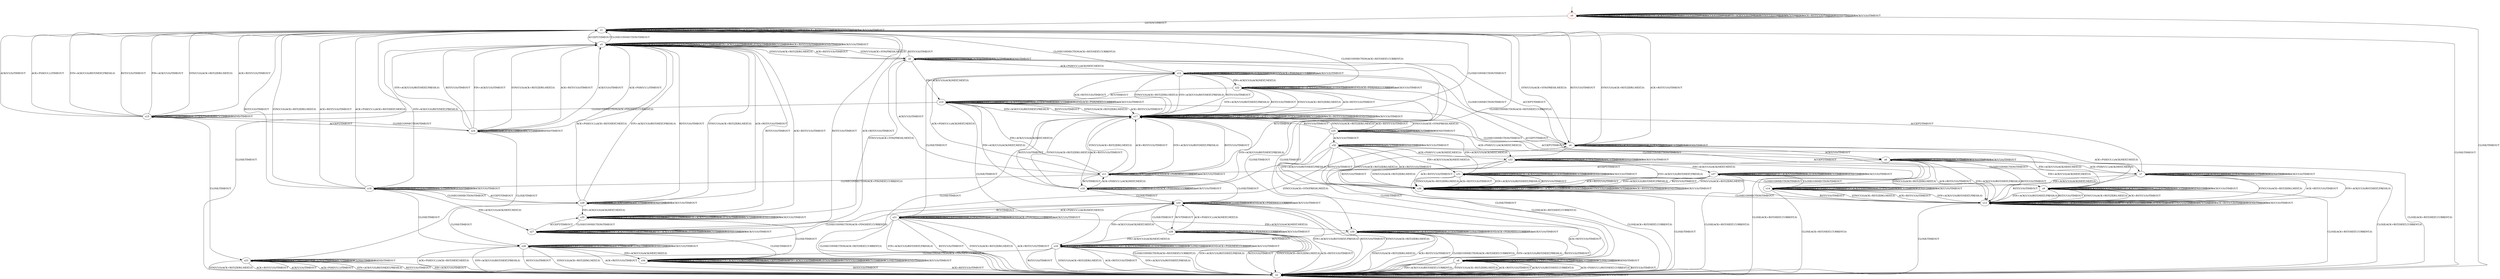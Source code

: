 digraph G {
__start0 [label="" shape="none"];
__start0 -> s0;
s0 [color="red"]
s1
s2
s3
s4
s5
s6
s7
s8
s9
s10
s11
s12
s13
s14
s15
s16
s17
s18
s19
s20
s21
s22
s23
s24
s25
s26
s27
s28
s29
s30
s31
s32
s33
s34
s35
s36
s37
s0 [label="s0"];
s0 -> s0[label="CLOSECONNECTION/TIMEOUT"]
s0 -> s0[label="ACK+PSH(V,V,1)/TIMEOUT"]
s0 -> s0[label="SYN+ACK(V,V,0)/TIMEOUT"]
s0 -> s0[label="RST(V,V,0)/TIMEOUT"]
s0 -> s0[label="ACCEPT/TIMEOUT"]
s0 -> s0[label="FIN+ACK(V,V,0)/TIMEOUT"]
s0 -> s1[label="LISTEN/TIMEOUT"]
s0 -> s0[label="SYN(V,V,0)/TIMEOUT"]
s0 -> s0[label="RCV/TIMEOUT"]
s0 -> s0[label="ACK+RST(V,V,0)/TIMEOUT"]
s0 -> s2[label="CLOSE/TIMEOUT"]
s0 -> s0[label="SEND/TIMEOUT"]
s0 -> s0[label="ACK(V,V,0)/TIMEOUT"]
s1 [label="s1"];
s1 -> s1[label="CLOSECONNECTION/TIMEOUT"]
s1 -> s1[label="ACK+PSH(V,V,1)/TIMEOUT"]
s1 -> s1[label="SYN+ACK(V,V,0)/TIMEOUT"]
s1 -> s1[label="RST(V,V,0)/TIMEOUT"]
s1 -> s3[label="ACCEPT/TIMEOUT"]
s1 -> s1[label="FIN+ACK(V,V,0)/TIMEOUT"]
s1 -> s1[label="LISTEN/TIMEOUT"]
s1 -> s4[label="SYN(V,V,0)/ACK+SYN(FRESH,NEXT,0)"]
s1 -> s1[label="RCV/TIMEOUT"]
s1 -> s1[label="ACK+RST(V,V,0)/TIMEOUT"]
s1 -> s2[label="CLOSE/TIMEOUT"]
s1 -> s1[label="SEND/TIMEOUT"]
s1 -> s1[label="ACK(V,V,0)/TIMEOUT"]
s2 [label="s2"];
s2 -> s2[label="CLOSECONNECTION/TIMEOUT"]
s2 -> s2[label="ACK+PSH(V,V,1)/TIMEOUT"]
s2 -> s2[label="SYN+ACK(V,V,0)/TIMEOUT"]
s2 -> s2[label="RST(V,V,0)/TIMEOUT"]
s2 -> s2[label="ACCEPT/TIMEOUT"]
s2 -> s2[label="FIN+ACK(V,V,0)/TIMEOUT"]
s2 -> s2[label="LISTEN/TIMEOUT"]
s2 -> s2[label="SYN(V,V,0)/TIMEOUT"]
s2 -> s2[label="RCV/TIMEOUT"]
s2 -> s2[label="ACK+RST(V,V,0)/TIMEOUT"]
s2 -> s2[label="CLOSE/TIMEOUT"]
s2 -> s2[label="SEND/TIMEOUT"]
s2 -> s2[label="ACK(V,V,0)/TIMEOUT"]
s3 [label="s3"];
s3 -> s1[label="CLOSECONNECTION/TIMEOUT"]
s3 -> s3[label="ACK+PSH(V,V,1)/TIMEOUT"]
s3 -> s3[label="SYN+ACK(V,V,0)/TIMEOUT"]
s3 -> s3[label="RST(V,V,0)/TIMEOUT"]
s3 -> s3[label="ACCEPT/TIMEOUT"]
s3 -> s3[label="FIN+ACK(V,V,0)/TIMEOUT"]
s3 -> s3[label="LISTEN/TIMEOUT"]
s3 -> s5[label="SYN(V,V,0)/ACK+SYN(FRESH,NEXT,0)"]
s3 -> s3[label="RCV/TIMEOUT"]
s3 -> s3[label="ACK+RST(V,V,0)/TIMEOUT"]
s3 -> s2[label="CLOSE/TIMEOUT"]
s3 -> s3[label="SEND/TIMEOUT"]
s3 -> s3[label="ACK(V,V,0)/TIMEOUT"]
s4 [label="s4"];
s4 -> s4[label="CLOSECONNECTION/TIMEOUT"]
s4 -> s7[label="ACK+PSH(V,V,1)/ACK(NEXT,NEXT,0)"]
s4 -> s4[label="SYN+ACK(V,V,0)/TIMEOUT"]
s4 -> s1[label="RST(V,V,0)/TIMEOUT"]
s4 -> s5[label="ACCEPT/TIMEOUT"]
s4 -> s9[label="FIN+ACK(V,V,0)/ACK(NEXT,NEXT,0)"]
s4 -> s4[label="LISTEN/TIMEOUT"]
s4 -> s1[label="SYN(V,V,0)/ACK+RST(ZERO,NEXT,0)"]
s4 -> s4[label="RCV/TIMEOUT"]
s4 -> s1[label="ACK+RST(V,V,0)/TIMEOUT"]
s4 -> s8[label="CLOSE/TIMEOUT"]
s4 -> s4[label="SEND/TIMEOUT"]
s4 -> s6[label="ACK(V,V,0)/TIMEOUT"]
s5 [label="s5"];
s5 -> s4[label="CLOSECONNECTION/TIMEOUT"]
s5 -> s12[label="ACK+PSH(V,V,1)/ACK(NEXT,NEXT,0)"]
s5 -> s5[label="SYN+ACK(V,V,0)/TIMEOUT"]
s5 -> s3[label="RST(V,V,0)/TIMEOUT"]
s5 -> s5[label="ACCEPT/TIMEOUT"]
s5 -> s10[label="FIN+ACK(V,V,0)/ACK(NEXT,NEXT,0)"]
s5 -> s5[label="LISTEN/TIMEOUT"]
s5 -> s3[label="SYN(V,V,0)/ACK+RST(ZERO,NEXT,0)"]
s5 -> s5[label="RCV/TIMEOUT"]
s5 -> s3[label="ACK+RST(V,V,0)/TIMEOUT"]
s5 -> s8[label="CLOSE/TIMEOUT"]
s5 -> s5[label="SEND/TIMEOUT"]
s5 -> s11[label="ACK(V,V,0)/TIMEOUT"]
s6 [label="s6"];
s6 -> s6[label="CLOSECONNECTION/TIMEOUT"]
s6 -> s7[label="ACK+PSH(V,V,1)/ACK(NEXT,NEXT,0)"]
s6 -> s13[label="SYN+ACK(V,V,0)/RST(NEXT,FRESH,0)"]
s6 -> s13[label="RST(V,V,0)/TIMEOUT"]
s6 -> s11[label="ACCEPT/TIMEOUT"]
s6 -> s9[label="FIN+ACK(V,V,0)/ACK(NEXT,NEXT,0)"]
s6 -> s6[label="LISTEN/TIMEOUT"]
s6 -> s13[label="SYN(V,V,0)/ACK+RST(ZERO,NEXT,0)"]
s6 -> s6[label="RCV/TIMEOUT"]
s6 -> s13[label="ACK+RST(V,V,0)/TIMEOUT"]
s6 -> s2[label="CLOSE/ACK+RST(NEXT,CURRENT,0)"]
s6 -> s6[label="SEND/TIMEOUT"]
s6 -> s6[label="ACK(V,V,0)/TIMEOUT"]
s7 [label="s7"];
s7 -> s7[label="CLOSECONNECTION/TIMEOUT"]
s7 -> s7[label="ACK+PSH(V,V,1)/ACK(NEXT,NEXT,0)"]
s7 -> s13[label="SYN+ACK(V,V,0)/RST(NEXT,FRESH,0)"]
s7 -> s13[label="RST(V,V,0)/TIMEOUT"]
s7 -> s12[label="ACCEPT/TIMEOUT"]
s7 -> s14[label="FIN+ACK(V,V,0)/ACK(NEXT,NEXT,0)"]
s7 -> s7[label="LISTEN/TIMEOUT"]
s7 -> s13[label="SYN(V,V,0)/ACK+RST(ZERO,NEXT,0)"]
s7 -> s7[label="RCV/TIMEOUT"]
s7 -> s13[label="ACK+RST(V,V,0)/TIMEOUT"]
s7 -> s2[label="CLOSE/ACK+RST(NEXT,CURRENT,0)"]
s7 -> s7[label="SEND/TIMEOUT"]
s7 -> s7[label="ACK(V,V,0)/TIMEOUT"]
s8 [label="s8"];
s8 -> s8[label="CLOSECONNECTION/TIMEOUT"]
s8 -> s2[label="ACK+PSH(V,V,1)/RST(NEXT,CURRENT,0)"]
s8 -> s8[label="SYN+ACK(V,V,0)/TIMEOUT"]
s8 -> s2[label="RST(V,V,0)/TIMEOUT"]
s8 -> s8[label="ACCEPT/TIMEOUT"]
s8 -> s2[label="FIN+ACK(V,V,0)/RST(NEXT,CURRENT,0)"]
s8 -> s8[label="LISTEN/TIMEOUT"]
s8 -> s2[label="SYN(V,V,0)/ACK+RST(ZERO,NEXT,0)"]
s8 -> s8[label="RCV/TIMEOUT"]
s8 -> s2[label="ACK+RST(V,V,0)/TIMEOUT"]
s8 -> s8[label="CLOSE/TIMEOUT"]
s8 -> s8[label="SEND/TIMEOUT"]
s8 -> s2[label="ACK(V,V,0)/RST(NEXT,CURRENT,0)"]
s9 [label="s9"];
s9 -> s9[label="CLOSECONNECTION/TIMEOUT"]
s9 -> s9[label="ACK+PSH(V,V,1)/TIMEOUT"]
s9 -> s13[label="SYN+ACK(V,V,0)/RST(NEXT,FRESH,0)"]
s9 -> s13[label="RST(V,V,0)/TIMEOUT"]
s9 -> s10[label="ACCEPT/TIMEOUT"]
s9 -> s9[label="FIN+ACK(V,V,0)/TIMEOUT"]
s9 -> s9[label="LISTEN/TIMEOUT"]
s9 -> s13[label="SYN(V,V,0)/ACK+RST(ZERO,NEXT,0)"]
s9 -> s9[label="RCV/TIMEOUT"]
s9 -> s13[label="ACK+RST(V,V,0)/TIMEOUT"]
s9 -> s2[label="CLOSE/ACK+RST(NEXT,CURRENT,0)"]
s9 -> s9[label="SEND/TIMEOUT"]
s9 -> s9[label="ACK(V,V,0)/TIMEOUT"]
s10 [label="s10"];
s10 -> s15[label="CLOSECONNECTION/ACK+FIN(NEXT,CURRENT,0)"]
s10 -> s10[label="ACK+PSH(V,V,1)/TIMEOUT"]
s10 -> s17[label="SYN+ACK(V,V,0)/RST(NEXT,FRESH,0)"]
s10 -> s17[label="RST(V,V,0)/TIMEOUT"]
s10 -> s10[label="ACCEPT/TIMEOUT"]
s10 -> s10[label="FIN+ACK(V,V,0)/TIMEOUT"]
s10 -> s10[label="LISTEN/TIMEOUT"]
s10 -> s17[label="SYN(V,V,0)/ACK+RST(ZERO,NEXT,0)"]
s10 -> s10[label="RCV/TIMEOUT"]
s10 -> s17[label="ACK+RST(V,V,0)/TIMEOUT"]
s10 -> s16[label="CLOSE/TIMEOUT"]
s10 -> s10[label="SEND/ACK+PSH(NEXT,CURRENT,1)"]
s10 -> s10[label="ACK(V,V,0)/TIMEOUT"]
s11 [label="s11"];
s11 -> s19[label="CLOSECONNECTION/ACK+FIN(NEXT,CURRENT,0)"]
s11 -> s12[label="ACK+PSH(V,V,1)/ACK(NEXT,NEXT,0)"]
s11 -> s17[label="SYN+ACK(V,V,0)/RST(NEXT,FRESH,0)"]
s11 -> s17[label="RST(V,V,0)/TIMEOUT"]
s11 -> s11[label="ACCEPT/TIMEOUT"]
s11 -> s10[label="FIN+ACK(V,V,0)/ACK(NEXT,NEXT,0)"]
s11 -> s11[label="LISTEN/TIMEOUT"]
s11 -> s17[label="SYN(V,V,0)/ACK+RST(ZERO,NEXT,0)"]
s11 -> s18[label="RCV/TIMEOUT"]
s11 -> s17[label="ACK+RST(V,V,0)/TIMEOUT"]
s11 -> s20[label="CLOSE/TIMEOUT"]
s11 -> s11[label="SEND/ACK+PSH(NEXT,CURRENT,1)"]
s11 -> s11[label="ACK(V,V,0)/TIMEOUT"]
s12 [label="s12"];
s12 -> s1[label="CLOSECONNECTION/ACK+RST(NEXT,CURRENT,0)"]
s12 -> s12[label="ACK+PSH(V,V,1)/ACK(NEXT,NEXT,0)"]
s12 -> s17[label="SYN+ACK(V,V,0)/RST(NEXT,FRESH,0)"]
s12 -> s17[label="RST(V,V,0)/TIMEOUT"]
s12 -> s12[label="ACCEPT/TIMEOUT"]
s12 -> s22[label="FIN+ACK(V,V,0)/ACK(NEXT,NEXT,0)"]
s12 -> s12[label="LISTEN/TIMEOUT"]
s12 -> s17[label="SYN(V,V,0)/ACK+RST(ZERO,NEXT,0)"]
s12 -> s11[label="RCV/TIMEOUT"]
s12 -> s17[label="ACK+RST(V,V,0)/TIMEOUT"]
s12 -> s21[label="CLOSE/TIMEOUT"]
s12 -> s12[label="SEND/ACK+PSH(NEXT,CURRENT,1)"]
s12 -> s12[label="ACK(V,V,0)/TIMEOUT"]
s13 [label="s13"];
s13 -> s13[label="CLOSECONNECTION/TIMEOUT"]
s13 -> s13[label="ACK+PSH(V,V,1)/TIMEOUT"]
s13 -> s13[label="SYN+ACK(V,V,0)/TIMEOUT"]
s13 -> s13[label="RST(V,V,0)/TIMEOUT"]
s13 -> s17[label="ACCEPT/TIMEOUT"]
s13 -> s13[label="FIN+ACK(V,V,0)/TIMEOUT"]
s13 -> s13[label="LISTEN/TIMEOUT"]
s13 -> s13[label="SYN(V,V,0)/TIMEOUT"]
s13 -> s13[label="RCV/TIMEOUT"]
s13 -> s13[label="ACK+RST(V,V,0)/TIMEOUT"]
s13 -> s2[label="CLOSE/TIMEOUT"]
s13 -> s13[label="SEND/TIMEOUT"]
s13 -> s13[label="ACK(V,V,0)/TIMEOUT"]
s14 [label="s14"];
s14 -> s14[label="CLOSECONNECTION/TIMEOUT"]
s14 -> s14[label="ACK+PSH(V,V,1)/TIMEOUT"]
s14 -> s13[label="SYN+ACK(V,V,0)/RST(NEXT,FRESH,0)"]
s14 -> s13[label="RST(V,V,0)/TIMEOUT"]
s14 -> s22[label="ACCEPT/TIMEOUT"]
s14 -> s14[label="FIN+ACK(V,V,0)/TIMEOUT"]
s14 -> s14[label="LISTEN/TIMEOUT"]
s14 -> s13[label="SYN(V,V,0)/ACK+RST(ZERO,NEXT,0)"]
s14 -> s14[label="RCV/TIMEOUT"]
s14 -> s13[label="ACK+RST(V,V,0)/TIMEOUT"]
s14 -> s2[label="CLOSE/ACK+RST(NEXT,CURRENT,0)"]
s14 -> s14[label="SEND/TIMEOUT"]
s14 -> s14[label="ACK(V,V,0)/TIMEOUT"]
s15 [label="s15"];
s15 -> s15[label="CLOSECONNECTION/TIMEOUT"]
s15 -> s1[label="ACK+PSH(V,V,1)/TIMEOUT"]
s15 -> s1[label="SYN+ACK(V,V,0)/RST(NEXT,FRESH,0)"]
s15 -> s1[label="RST(V,V,0)/TIMEOUT"]
s15 -> s24[label="ACCEPT/TIMEOUT"]
s15 -> s1[label="FIN+ACK(V,V,0)/TIMEOUT"]
s15 -> s15[label="LISTEN/TIMEOUT"]
s15 -> s1[label="SYN(V,V,0)/ACK+RST(ZERO,NEXT,0)"]
s15 -> s15[label="RCV/TIMEOUT"]
s15 -> s1[label="ACK+RST(V,V,0)/TIMEOUT"]
s15 -> s23[label="CLOSE/TIMEOUT"]
s15 -> s15[label="SEND/TIMEOUT"]
s15 -> s1[label="ACK(V,V,0)/TIMEOUT"]
s16 [label="s16"];
s16 -> s23[label="CLOSECONNECTION/ACK+FIN(NEXT,CURRENT,0)"]
s16 -> s16[label="ACK+PSH(V,V,1)/TIMEOUT"]
s16 -> s2[label="SYN+ACK(V,V,0)/RST(NEXT,FRESH,0)"]
s16 -> s2[label="RST(V,V,0)/TIMEOUT"]
s16 -> s16[label="ACCEPT/TIMEOUT"]
s16 -> s16[label="FIN+ACK(V,V,0)/TIMEOUT"]
s16 -> s16[label="LISTEN/TIMEOUT"]
s16 -> s2[label="SYN(V,V,0)/ACK+RST(ZERO,NEXT,0)"]
s16 -> s16[label="RCV/TIMEOUT"]
s16 -> s2[label="ACK+RST(V,V,0)/TIMEOUT"]
s16 -> s16[label="CLOSE/TIMEOUT"]
s16 -> s16[label="SEND/ACK+PSH(NEXT,CURRENT,1)"]
s16 -> s16[label="ACK(V,V,0)/TIMEOUT"]
s17 [label="s17"];
s17 -> s1[label="CLOSECONNECTION/TIMEOUT"]
s17 -> s17[label="ACK+PSH(V,V,1)/TIMEOUT"]
s17 -> s17[label="SYN+ACK(V,V,0)/TIMEOUT"]
s17 -> s17[label="RST(V,V,0)/TIMEOUT"]
s17 -> s17[label="ACCEPT/TIMEOUT"]
s17 -> s17[label="FIN+ACK(V,V,0)/TIMEOUT"]
s17 -> s17[label="LISTEN/TIMEOUT"]
s17 -> s25[label="SYN(V,V,0)/ACK+SYN(FRESH,NEXT,0)"]
s17 -> s17[label="RCV/TIMEOUT"]
s17 -> s17[label="ACK+RST(V,V,0)/TIMEOUT"]
s17 -> s2[label="CLOSE/TIMEOUT"]
s17 -> s17[label="SEND/TIMEOUT"]
s17 -> s17[label="ACK(V,V,0)/TIMEOUT"]
s18 [label="s18"];
s18 -> s1[label="CLOSECONNECTION/ACK+RST(NEXT,CURRENT,0)"]
s18 -> s11[label="ACK+PSH(V,V,1)/ACK(NEXT,NEXT,0)"]
s18 -> s17[label="SYN+ACK(V,V,0)/RST(NEXT,FRESH,0)"]
s18 -> s17[label="RST(V,V,0)/TIMEOUT"]
s18 -> s18[label="ACCEPT/TIMEOUT"]
s18 -> s10[label="FIN+ACK(V,V,0)/ACK(NEXT,NEXT,0)"]
s18 -> s18[label="LISTEN/TIMEOUT"]
s18 -> s17[label="SYN(V,V,0)/ACK+RST(ZERO,NEXT,0)"]
s18 -> s18[label="RCV/TIMEOUT"]
s18 -> s17[label="ACK+RST(V,V,0)/TIMEOUT"]
s18 -> s20[label="CLOSE/TIMEOUT"]
s18 -> s18[label="SEND/ACK+PSH(NEXT,CURRENT,1)"]
s18 -> s18[label="ACK(V,V,0)/TIMEOUT"]
s19 [label="s19"];
s19 -> s19[label="CLOSECONNECTION/TIMEOUT"]
s19 -> s1[label="ACK+PSH(V,V,1)/ACK+RST(NEXT,NEXT,0)"]
s19 -> s1[label="SYN+ACK(V,V,0)/RST(NEXT,FRESH,0)"]
s19 -> s1[label="RST(V,V,0)/TIMEOUT"]
s19 -> s28[label="ACCEPT/TIMEOUT"]
s19 -> s27[label="FIN+ACK(V,V,0)/ACK(NEXT,NEXT,0)"]
s19 -> s19[label="LISTEN/TIMEOUT"]
s19 -> s1[label="SYN(V,V,0)/ACK+RST(ZERO,NEXT,0)"]
s19 -> s19[label="RCV/TIMEOUT"]
s19 -> s1[label="ACK+RST(V,V,0)/TIMEOUT"]
s19 -> s26[label="CLOSE/TIMEOUT"]
s19 -> s19[label="SEND/TIMEOUT"]
s19 -> s19[label="ACK(V,V,0)/TIMEOUT"]
s20 [label="s20"];
s20 -> s26[label="CLOSECONNECTION/ACK+FIN(NEXT,CURRENT,0)"]
s20 -> s21[label="ACK+PSH(V,V,1)/ACK(NEXT,NEXT,0)"]
s20 -> s2[label="SYN+ACK(V,V,0)/RST(NEXT,FRESH,0)"]
s20 -> s2[label="RST(V,V,0)/TIMEOUT"]
s20 -> s20[label="ACCEPT/TIMEOUT"]
s20 -> s16[label="FIN+ACK(V,V,0)/ACK(NEXT,NEXT,0)"]
s20 -> s20[label="LISTEN/TIMEOUT"]
s20 -> s2[label="SYN(V,V,0)/ACK+RST(ZERO,NEXT,0)"]
s20 -> s29[label="RCV/TIMEOUT"]
s20 -> s2[label="ACK+RST(V,V,0)/TIMEOUT"]
s20 -> s20[label="CLOSE/TIMEOUT"]
s20 -> s20[label="SEND/ACK+PSH(NEXT,CURRENT,1)"]
s20 -> s20[label="ACK(V,V,0)/TIMEOUT"]
s21 [label="s21"];
s21 -> s2[label="CLOSECONNECTION/ACK+RST(NEXT,CURRENT,0)"]
s21 -> s21[label="ACK+PSH(V,V,1)/ACK(NEXT,NEXT,0)"]
s21 -> s2[label="SYN+ACK(V,V,0)/RST(NEXT,FRESH,0)"]
s21 -> s2[label="RST(V,V,0)/TIMEOUT"]
s21 -> s21[label="ACCEPT/TIMEOUT"]
s21 -> s30[label="FIN+ACK(V,V,0)/ACK(NEXT,NEXT,0)"]
s21 -> s21[label="LISTEN/TIMEOUT"]
s21 -> s2[label="SYN(V,V,0)/ACK+RST(ZERO,NEXT,0)"]
s21 -> s20[label="RCV/TIMEOUT"]
s21 -> s2[label="ACK+RST(V,V,0)/TIMEOUT"]
s21 -> s21[label="CLOSE/TIMEOUT"]
s21 -> s21[label="SEND/ACK+PSH(NEXT,CURRENT,1)"]
s21 -> s21[label="ACK(V,V,0)/TIMEOUT"]
s22 [label="s22"];
s22 -> s1[label="CLOSECONNECTION/ACK+RST(NEXT,CURRENT,0)"]
s22 -> s22[label="ACK+PSH(V,V,1)/TIMEOUT"]
s22 -> s17[label="SYN+ACK(V,V,0)/RST(NEXT,FRESH,0)"]
s22 -> s17[label="RST(V,V,0)/TIMEOUT"]
s22 -> s22[label="ACCEPT/TIMEOUT"]
s22 -> s22[label="FIN+ACK(V,V,0)/TIMEOUT"]
s22 -> s22[label="LISTEN/TIMEOUT"]
s22 -> s17[label="SYN(V,V,0)/ACK+RST(ZERO,NEXT,0)"]
s22 -> s10[label="RCV/TIMEOUT"]
s22 -> s17[label="ACK+RST(V,V,0)/TIMEOUT"]
s22 -> s30[label="CLOSE/TIMEOUT"]
s22 -> s22[label="SEND/ACK+PSH(NEXT,CURRENT,1)"]
s22 -> s22[label="ACK(V,V,0)/TIMEOUT"]
s23 [label="s23"];
s23 -> s23[label="CLOSECONNECTION/TIMEOUT"]
s23 -> s2[label="ACK+PSH(V,V,1)/TIMEOUT"]
s23 -> s2[label="SYN+ACK(V,V,0)/RST(NEXT,FRESH,0)"]
s23 -> s2[label="RST(V,V,0)/TIMEOUT"]
s23 -> s23[label="ACCEPT/TIMEOUT"]
s23 -> s2[label="FIN+ACK(V,V,0)/TIMEOUT"]
s23 -> s23[label="LISTEN/TIMEOUT"]
s23 -> s2[label="SYN(V,V,0)/ACK+RST(ZERO,NEXT,0)"]
s23 -> s23[label="RCV/TIMEOUT"]
s23 -> s2[label="ACK+RST(V,V,0)/TIMEOUT"]
s23 -> s23[label="CLOSE/TIMEOUT"]
s23 -> s23[label="SEND/TIMEOUT"]
s23 -> s2[label="ACK(V,V,0)/TIMEOUT"]
s24 [label="s24"];
s24 -> s15[label="CLOSECONNECTION/TIMEOUT"]
s24 -> s3[label="ACK+PSH(V,V,1)/TIMEOUT"]
s24 -> s3[label="SYN+ACK(V,V,0)/RST(NEXT,FRESH,0)"]
s24 -> s3[label="RST(V,V,0)/TIMEOUT"]
s24 -> s24[label="ACCEPT/TIMEOUT"]
s24 -> s3[label="FIN+ACK(V,V,0)/TIMEOUT"]
s24 -> s24[label="LISTEN/TIMEOUT"]
s24 -> s3[label="SYN(V,V,0)/ACK+RST(ZERO,NEXT,0)"]
s24 -> s24[label="RCV/TIMEOUT"]
s24 -> s3[label="ACK+RST(V,V,0)/TIMEOUT"]
s24 -> s23[label="CLOSE/TIMEOUT"]
s24 -> s24[label="SEND/TIMEOUT"]
s24 -> s3[label="ACK(V,V,0)/TIMEOUT"]
s25 [label="s25"];
s25 -> s4[label="CLOSECONNECTION/TIMEOUT"]
s25 -> s33[label="ACK+PSH(V,V,1)/ACK(NEXT,NEXT,0)"]
s25 -> s25[label="SYN+ACK(V,V,0)/TIMEOUT"]
s25 -> s17[label="RST(V,V,0)/TIMEOUT"]
s25 -> s25[label="ACCEPT/TIMEOUT"]
s25 -> s31[label="FIN+ACK(V,V,0)/ACK(NEXT,NEXT,0)"]
s25 -> s25[label="LISTEN/TIMEOUT"]
s25 -> s17[label="SYN(V,V,0)/ACK+RST(ZERO,NEXT,0)"]
s25 -> s25[label="RCV/TIMEOUT"]
s25 -> s17[label="ACK+RST(V,V,0)/TIMEOUT"]
s25 -> s8[label="CLOSE/TIMEOUT"]
s25 -> s25[label="SEND/TIMEOUT"]
s25 -> s32[label="ACK(V,V,0)/TIMEOUT"]
s26 [label="s26"];
s26 -> s26[label="CLOSECONNECTION/TIMEOUT"]
s26 -> s2[label="ACK+PSH(V,V,1)/ACK+RST(NEXT,NEXT,0)"]
s26 -> s2[label="SYN+ACK(V,V,0)/RST(NEXT,FRESH,0)"]
s26 -> s2[label="RST(V,V,0)/TIMEOUT"]
s26 -> s26[label="ACCEPT/TIMEOUT"]
s26 -> s34[label="FIN+ACK(V,V,0)/ACK(NEXT,NEXT,0)"]
s26 -> s26[label="LISTEN/TIMEOUT"]
s26 -> s2[label="SYN(V,V,0)/ACK+RST(ZERO,NEXT,0)"]
s26 -> s26[label="RCV/TIMEOUT"]
s26 -> s2[label="ACK+RST(V,V,0)/TIMEOUT"]
s26 -> s26[label="CLOSE/TIMEOUT"]
s26 -> s26[label="SEND/TIMEOUT"]
s26 -> s26[label="ACK(V,V,0)/TIMEOUT"]
s27 [label="s27"];
s27 -> s27[label="CLOSECONNECTION/TIMEOUT"]
s27 -> s27[label="ACK+PSH(V,V,1)/TIMEOUT"]
s27 -> s27[label="SYN+ACK(V,V,0)/RST(NEXT,FRESH,0)"]
s27 -> s1[label="RST(V,V,0)/TIMEOUT"]
s27 -> s35[label="ACCEPT/TIMEOUT"]
s27 -> s27[label="FIN+ACK(V,V,0)/TIMEOUT"]
s27 -> s27[label="LISTEN/TIMEOUT"]
s27 -> s4[label="SYN(V,V,0)/ACK+SYN(FRESH,NEXT,0)"]
s27 -> s27[label="RCV/TIMEOUT"]
s27 -> s1[label="ACK+RST(V,V,0)/TIMEOUT"]
s27 -> s34[label="CLOSE/TIMEOUT"]
s27 -> s27[label="SEND/TIMEOUT"]
s27 -> s27[label="ACK(V,V,0)/TIMEOUT"]
s28 [label="s28"];
s28 -> s19[label="CLOSECONNECTION/TIMEOUT"]
s28 -> s3[label="ACK+PSH(V,V,1)/ACK+RST(NEXT,NEXT,0)"]
s28 -> s3[label="SYN+ACK(V,V,0)/RST(NEXT,FRESH,0)"]
s28 -> s3[label="RST(V,V,0)/TIMEOUT"]
s28 -> s28[label="ACCEPT/TIMEOUT"]
s28 -> s35[label="FIN+ACK(V,V,0)/ACK(NEXT,NEXT,0)"]
s28 -> s28[label="LISTEN/TIMEOUT"]
s28 -> s3[label="SYN(V,V,0)/ACK+RST(ZERO,NEXT,0)"]
s28 -> s28[label="RCV/TIMEOUT"]
s28 -> s3[label="ACK+RST(V,V,0)/TIMEOUT"]
s28 -> s26[label="CLOSE/TIMEOUT"]
s28 -> s28[label="SEND/TIMEOUT"]
s28 -> s28[label="ACK(V,V,0)/TIMEOUT"]
s29 [label="s29"];
s29 -> s2[label="CLOSECONNECTION/ACK+RST(NEXT,CURRENT,0)"]
s29 -> s20[label="ACK+PSH(V,V,1)/ACK(NEXT,NEXT,0)"]
s29 -> s2[label="SYN+ACK(V,V,0)/RST(NEXT,FRESH,0)"]
s29 -> s2[label="RST(V,V,0)/TIMEOUT"]
s29 -> s29[label="ACCEPT/TIMEOUT"]
s29 -> s16[label="FIN+ACK(V,V,0)/ACK(NEXT,NEXT,0)"]
s29 -> s29[label="LISTEN/TIMEOUT"]
s29 -> s2[label="SYN(V,V,0)/ACK+RST(ZERO,NEXT,0)"]
s29 -> s29[label="RCV/TIMEOUT"]
s29 -> s2[label="ACK+RST(V,V,0)/TIMEOUT"]
s29 -> s20[label="CLOSE/TIMEOUT"]
s29 -> s29[label="SEND/ACK+PSH(NEXT,CURRENT,1)"]
s29 -> s29[label="ACK(V,V,0)/TIMEOUT"]
s30 [label="s30"];
s30 -> s2[label="CLOSECONNECTION/ACK+RST(NEXT,CURRENT,0)"]
s30 -> s30[label="ACK+PSH(V,V,1)/TIMEOUT"]
s30 -> s2[label="SYN+ACK(V,V,0)/RST(NEXT,FRESH,0)"]
s30 -> s2[label="RST(V,V,0)/TIMEOUT"]
s30 -> s30[label="ACCEPT/TIMEOUT"]
s30 -> s30[label="FIN+ACK(V,V,0)/TIMEOUT"]
s30 -> s30[label="LISTEN/TIMEOUT"]
s30 -> s2[label="SYN(V,V,0)/ACK+RST(ZERO,NEXT,0)"]
s30 -> s16[label="RCV/TIMEOUT"]
s30 -> s2[label="ACK+RST(V,V,0)/TIMEOUT"]
s30 -> s30[label="CLOSE/TIMEOUT"]
s30 -> s30[label="SEND/ACK+PSH(NEXT,CURRENT,1)"]
s30 -> s30[label="ACK(V,V,0)/TIMEOUT"]
s31 [label="s31"];
s31 -> s9[label="CLOSECONNECTION/TIMEOUT"]
s31 -> s31[label="ACK+PSH(V,V,1)/TIMEOUT"]
s31 -> s36[label="SYN+ACK(V,V,0)/RST(NEXT,FRESH,0)"]
s31 -> s36[label="RST(V,V,0)/TIMEOUT"]
s31 -> s31[label="ACCEPT/TIMEOUT"]
s31 -> s31[label="FIN+ACK(V,V,0)/TIMEOUT"]
s31 -> s31[label="LISTEN/TIMEOUT"]
s31 -> s36[label="SYN(V,V,0)/ACK+RST(ZERO,NEXT,0)"]
s31 -> s31[label="RCV/TIMEOUT"]
s31 -> s36[label="ACK+RST(V,V,0)/TIMEOUT"]
s31 -> s2[label="CLOSE/ACK+RST(NEXT,CURRENT,0)"]
s31 -> s31[label="SEND/TIMEOUT"]
s31 -> s31[label="ACK(V,V,0)/TIMEOUT"]
s32 [label="s32"];
s32 -> s6[label="CLOSECONNECTION/TIMEOUT"]
s32 -> s33[label="ACK+PSH(V,V,1)/ACK(NEXT,NEXT,0)"]
s32 -> s36[label="SYN+ACK(V,V,0)/RST(NEXT,FRESH,0)"]
s32 -> s36[label="RST(V,V,0)/TIMEOUT"]
s32 -> s32[label="ACCEPT/TIMEOUT"]
s32 -> s31[label="FIN+ACK(V,V,0)/ACK(NEXT,NEXT,0)"]
s32 -> s32[label="LISTEN/TIMEOUT"]
s32 -> s36[label="SYN(V,V,0)/ACK+RST(ZERO,NEXT,0)"]
s32 -> s32[label="RCV/TIMEOUT"]
s32 -> s36[label="ACK+RST(V,V,0)/TIMEOUT"]
s32 -> s2[label="CLOSE/ACK+RST(NEXT,CURRENT,0)"]
s32 -> s32[label="SEND/TIMEOUT"]
s32 -> s32[label="ACK(V,V,0)/TIMEOUT"]
s33 [label="s33"];
s33 -> s7[label="CLOSECONNECTION/TIMEOUT"]
s33 -> s33[label="ACK+PSH(V,V,1)/ACK(NEXT,NEXT,0)"]
s33 -> s36[label="SYN+ACK(V,V,0)/RST(NEXT,FRESH,0)"]
s33 -> s36[label="RST(V,V,0)/TIMEOUT"]
s33 -> s33[label="ACCEPT/TIMEOUT"]
s33 -> s37[label="FIN+ACK(V,V,0)/ACK(NEXT,NEXT,0)"]
s33 -> s33[label="LISTEN/TIMEOUT"]
s33 -> s36[label="SYN(V,V,0)/ACK+RST(ZERO,NEXT,0)"]
s33 -> s33[label="RCV/TIMEOUT"]
s33 -> s36[label="ACK+RST(V,V,0)/TIMEOUT"]
s33 -> s2[label="CLOSE/ACK+RST(NEXT,CURRENT,0)"]
s33 -> s33[label="SEND/TIMEOUT"]
s33 -> s33[label="ACK(V,V,0)/TIMEOUT"]
s34 [label="s34"];
s34 -> s34[label="CLOSECONNECTION/TIMEOUT"]
s34 -> s34[label="ACK+PSH(V,V,1)/TIMEOUT"]
s34 -> s34[label="SYN+ACK(V,V,0)/RST(NEXT,FRESH,0)"]
s34 -> s2[label="RST(V,V,0)/TIMEOUT"]
s34 -> s34[label="ACCEPT/TIMEOUT"]
s34 -> s34[label="FIN+ACK(V,V,0)/TIMEOUT"]
s34 -> s34[label="LISTEN/TIMEOUT"]
s34 -> s34[label="SYN(V,V,0)/TIMEOUT"]
s34 -> s34[label="RCV/TIMEOUT"]
s34 -> s2[label="ACK+RST(V,V,0)/TIMEOUT"]
s34 -> s34[label="CLOSE/TIMEOUT"]
s34 -> s34[label="SEND/TIMEOUT"]
s34 -> s34[label="ACK(V,V,0)/TIMEOUT"]
s35 [label="s35"];
s35 -> s27[label="CLOSECONNECTION/TIMEOUT"]
s35 -> s35[label="ACK+PSH(V,V,1)/TIMEOUT"]
s35 -> s35[label="SYN+ACK(V,V,0)/RST(NEXT,FRESH,0)"]
s35 -> s3[label="RST(V,V,0)/TIMEOUT"]
s35 -> s35[label="ACCEPT/TIMEOUT"]
s35 -> s35[label="FIN+ACK(V,V,0)/TIMEOUT"]
s35 -> s35[label="LISTEN/TIMEOUT"]
s35 -> s5[label="SYN(V,V,0)/ACK+SYN(FRESH,NEXT,0)"]
s35 -> s35[label="RCV/TIMEOUT"]
s35 -> s3[label="ACK+RST(V,V,0)/TIMEOUT"]
s35 -> s34[label="CLOSE/TIMEOUT"]
s35 -> s35[label="SEND/TIMEOUT"]
s35 -> s35[label="ACK(V,V,0)/TIMEOUT"]
s36 [label="s36"];
s36 -> s13[label="CLOSECONNECTION/TIMEOUT"]
s36 -> s36[label="ACK+PSH(V,V,1)/TIMEOUT"]
s36 -> s36[label="SYN+ACK(V,V,0)/TIMEOUT"]
s36 -> s36[label="RST(V,V,0)/TIMEOUT"]
s36 -> s36[label="ACCEPT/TIMEOUT"]
s36 -> s36[label="FIN+ACK(V,V,0)/TIMEOUT"]
s36 -> s36[label="LISTEN/TIMEOUT"]
s36 -> s36[label="SYN(V,V,0)/TIMEOUT"]
s36 -> s36[label="RCV/TIMEOUT"]
s36 -> s36[label="ACK+RST(V,V,0)/TIMEOUT"]
s36 -> s2[label="CLOSE/TIMEOUT"]
s36 -> s36[label="SEND/TIMEOUT"]
s36 -> s36[label="ACK(V,V,0)/TIMEOUT"]
s37 [label="s37"];
s37 -> s14[label="CLOSECONNECTION/TIMEOUT"]
s37 -> s37[label="ACK+PSH(V,V,1)/TIMEOUT"]
s37 -> s36[label="SYN+ACK(V,V,0)/RST(NEXT,FRESH,0)"]
s37 -> s36[label="RST(V,V,0)/TIMEOUT"]
s37 -> s37[label="ACCEPT/TIMEOUT"]
s37 -> s37[label="FIN+ACK(V,V,0)/TIMEOUT"]
s37 -> s37[label="LISTEN/TIMEOUT"]
s37 -> s36[label="SYN(V,V,0)/ACK+RST(ZERO,NEXT,0)"]
s37 -> s37[label="RCV/TIMEOUT"]
s37 -> s36[label="ACK+RST(V,V,0)/TIMEOUT"]
s37 -> s2[label="CLOSE/ACK+RST(NEXT,CURRENT,0)"]
s37 -> s37[label="SEND/TIMEOUT"]
s37 -> s37[label="ACK(V,V,0)/TIMEOUT"]
}
